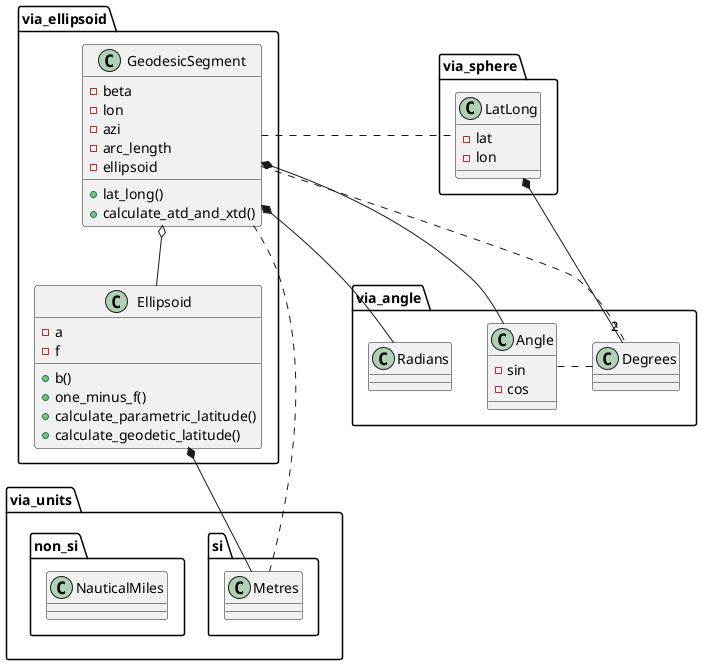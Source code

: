 @startuml

'Copyright (c) 2024-2025 Via Technology Ltd. All Rights Reserved.

' title Ellipsoid Class Diagram

set namespaceSeparator ::

    namespace via_ellipsoid {

        class GeodesicSegment {
            - beta
            - lon
            - azi
            - arc_length
            - ellipsoid
            + lat_long()
            + calculate_atd_and_xtd()
        }

        class Ellipsoid {
            - a
            - f
            + b()
            + one_minus_f()
            + calculate_parametric_latitude()
            + calculate_geodetic_latitude()
        }

        GeodesicSegment o-- Ellipsoid
    }

    namespace via_sphere {
        class LatLong {
            - lat
            - lon
        }
    }

    namespace via_angle {

        class Angle {
            - sin
            - cos
        }

        Angle . Degrees
        ' Angle .. Radians
    }

    namespace via_units {
        namespace si {
            class Metres {

            }
        }
        namespace non_si {
            class NauticalMiles {

            }
        }
    }

    via_ellipsoid::GeodesicSegment . via_sphere::LatLong
    via_ellipsoid::GeodesicSegment *-- via_angle::Angle
    via_ellipsoid::GeodesicSegment .. via_angle::Degrees
    via_ellipsoid::GeodesicSegment *-- via_angle::Radians
    via_ellipsoid::GeodesicSegment .. via_units::si::Metres
    via_ellipsoid::Ellipsoid *--via_units::si::Metres
    via_sphere::LatLong *-- "2" via_angle::Degrees
@enduml
